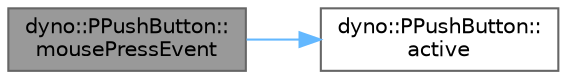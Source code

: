 digraph "dyno::PPushButton::mousePressEvent"
{
 // LATEX_PDF_SIZE
  bgcolor="transparent";
  edge [fontname=Helvetica,fontsize=10,labelfontname=Helvetica,labelfontsize=10];
  node [fontname=Helvetica,fontsize=10,shape=box,height=0.2,width=0.4];
  rankdir="LR";
  Node1 [id="Node000001",label="dyno::PPushButton::\lmousePressEvent",height=0.2,width=0.4,color="gray40", fillcolor="grey60", style="filled", fontcolor="black",tooltip=" "];
  Node1 -> Node2 [id="edge1_Node000001_Node000002",color="steelblue1",style="solid",tooltip=" "];
  Node2 [id="Node000002",label="dyno::PPushButton::\lactive",height=0.2,width=0.4,color="grey40", fillcolor="white", style="filled",URL="$classdyno_1_1_p_push_button.html#af4bf367de515bdce28b7308eb32537b0",tooltip=" "];
}
